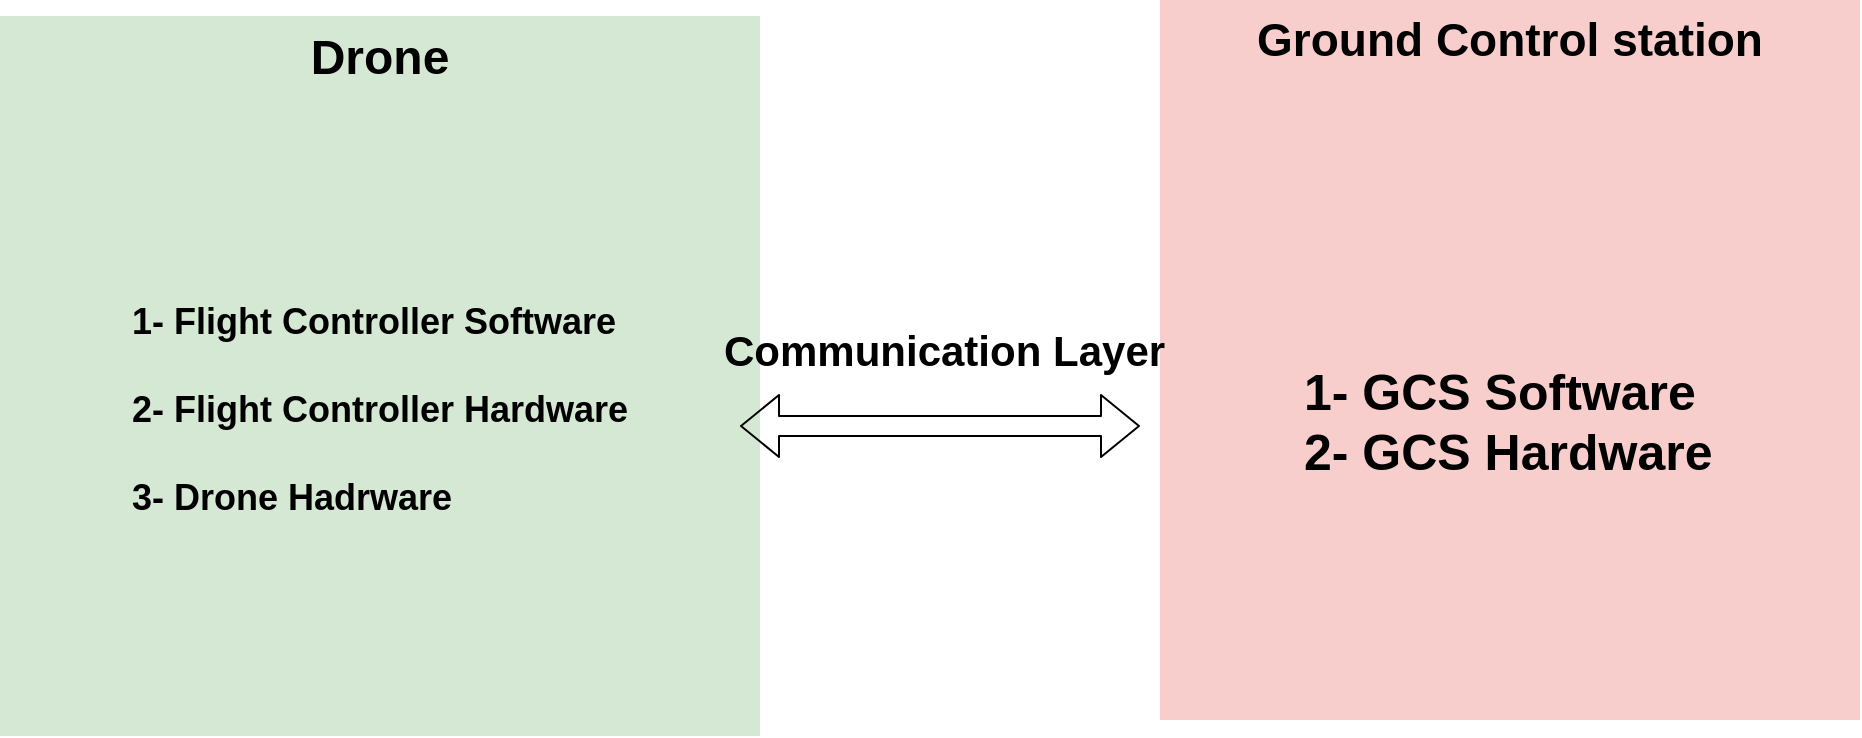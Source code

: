 <mxfile version="12.1.0" type="device" pages="1"><diagram name="Page-1" id="e3a06f82-3646-2815-327d-82caf3d4e204"><mxGraphModel dx="1541" dy="919" grid="1" gridSize="10" guides="1" tooltips="1" connect="1" arrows="1" fold="1" page="1" pageScale="1.5" pageWidth="1169" pageHeight="826" background="none" math="0" shadow="0"><root><mxCell id="0" style=";html=1;"/><mxCell id="1" style=";html=1;" parent="0"/><mxCell id="6a7d8f32e03d9370-61" value="&lt;font style=&quot;font-size: 23px&quot;&gt;&lt;b&gt;Ground Control station&lt;/b&gt;&lt;/font&gt;" style="whiteSpace=wrap;html=1;fillColor=#f8cecc;fontSize=14;strokeColor=none;verticalAlign=top;" parent="1" vertex="1"><mxGeometry x="880" y="97" width="350" height="360" as="geometry"/></mxCell><mxCell id="6a7d8f32e03d9370-60" value="&lt;font style=&quot;font-size: 24px&quot;&gt;&lt;b&gt;Drone&lt;/b&gt;&lt;/font&gt;" style="whiteSpace=wrap;html=1;fillColor=#d5e8d4;fontSize=14;strokeColor=none;verticalAlign=top;" parent="1" vertex="1"><mxGeometry x="300" y="105" width="380" height="360" as="geometry"/></mxCell><mxCell id="W5mUS5amGJT-aRS23jtV-1" value="" style="shape=flexArrow;endArrow=classic;startArrow=classic;html=1;" edge="1" parent="1"><mxGeometry width="50" height="50" relative="1" as="geometry"><mxPoint x="670" y="310" as="sourcePoint"/><mxPoint x="870" y="310" as="targetPoint"/></mxGeometry></mxCell><mxCell id="W5mUS5amGJT-aRS23jtV-2" value="&lt;font style=&quot;font-size: 21px&quot;&gt;&lt;b&gt;Communication Layer&lt;/b&gt;&lt;/font&gt;" style="text;html=1;resizable=0;points=[];autosize=1;align=left;verticalAlign=top;spacingTop=-4;" vertex="1" parent="1"><mxGeometry x="660" y="257" width="240" height="20" as="geometry"/></mxCell><mxCell id="W5mUS5amGJT-aRS23jtV-3" value="1- Flight Controller Software&#xA;&#xA;2- Flight Controller Hardware&#xA;&#xA;3- Drone Hadrware&#xA;" style="text;strokeColor=none;fillColor=none;align=left;verticalAlign=top;spacingLeft=4;spacingRight=4;overflow=hidden;rotatable=0;points=[[0,0.5],[1,0.5]];portConstraint=eastwest;fontSize=18;fontStyle=1" vertex="1" parent="1"><mxGeometry x="360" y="240" width="280" height="190" as="geometry"/></mxCell><mxCell id="W5mUS5amGJT-aRS23jtV-9" value="" style="shape=image;html=1;verticalAlign=top;verticalLabelPosition=bottom;labelBackgroundColor=#ffffff;imageAspect=0;aspect=fixed;image=https://cdn1.iconfinder.com/data/icons/science-technology-outline/91/Science__Technology_28-128.png;fontSize=18;" vertex="1" parent="1"><mxGeometry x="430" y="112" width="128" height="128" as="geometry"/></mxCell><mxCell id="W5mUS5amGJT-aRS23jtV-10" value="" style="shape=image;html=1;verticalAlign=top;verticalLabelPosition=bottom;labelBackgroundColor=#ffffff;imageAspect=0;aspect=fixed;image=https://cdn2.iconfinder.com/data/icons/picol-vector/32/satellite_ground-128.png;fontSize=18;" vertex="1" parent="1"><mxGeometry x="1005.5" y="140" width="99" height="99" as="geometry"/></mxCell><mxCell id="W5mUS5amGJT-aRS23jtV-11" value="&lt;div style=&quot;font-size: 25px&quot;&gt;&lt;b&gt;&lt;font style=&quot;font-size: 25px&quot;&gt;1- GCS Software&lt;/font&gt;&lt;/b&gt;&lt;/div&gt;&lt;div style=&quot;font-size: 25px&quot;&gt;&lt;b&gt;&lt;font style=&quot;font-size: 25px&quot;&gt;2- GCS Hardware &lt;br&gt;&lt;/font&gt;&lt;/b&gt;&lt;/div&gt;" style="text;strokeColor=none;fillColor=none;html=1;whiteSpace=wrap;verticalAlign=middle;overflow=hidden;fontSize=18;" vertex="1" parent="1"><mxGeometry x="950" y="267" width="250" height="80" as="geometry"/></mxCell></root></mxGraphModel></diagram></mxfile>